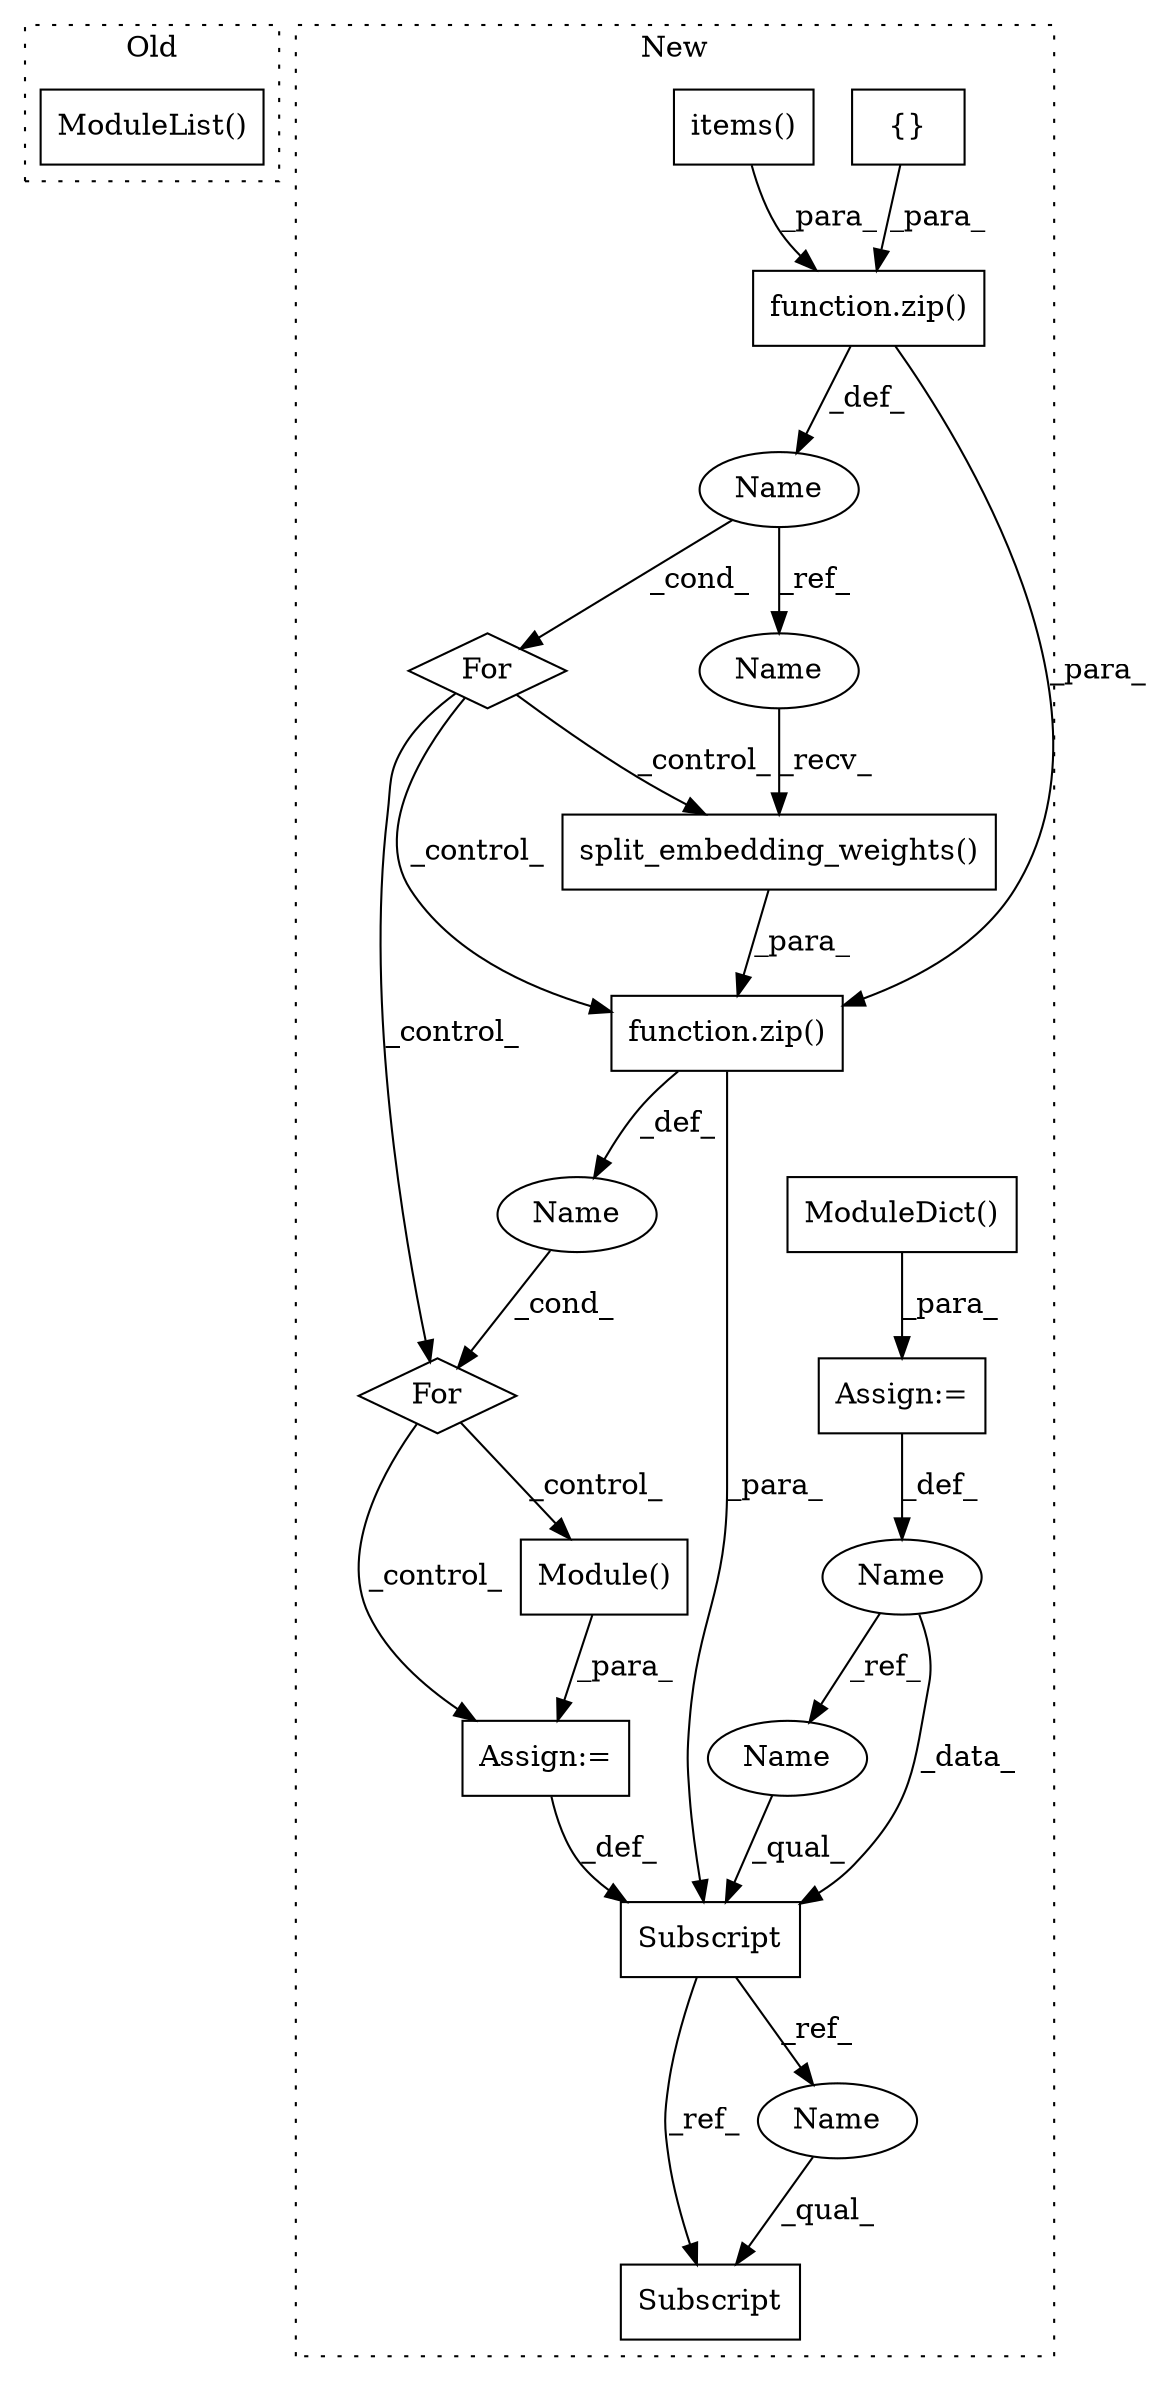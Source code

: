 digraph G {
subgraph cluster0 {
1 [label="ModuleList()" a="75" s="6481" l="15" shape="box"];
label = "Old";
style="dotted";
}
subgraph cluster1 {
2 [label="Subscript" a="63" s="9088,0" l="42,0" shape="box"];
3 [label="Assign:=" a="68" s="9130" l="3" shape="box"];
4 [label="Name" a="87" s="8748" l="19" shape="ellipse"];
5 [label="For" a="107" s="8809,8916" l="4,14" shape="diamond"];
6 [label="ModuleDict()" a="75" s="8785" l="15" shape="box"];
7 [label="Subscript" a="63" s="9463,0" l="42,0" shape="box"];
8 [label="Name" a="87" s="8829" l="10" shape="ellipse"];
9 [label="Module()" a="75" s="9133" l="17" shape="box"];
10 [label="Assign:=" a="68" s="8767" l="18" shape="box"];
11 [label="{}" a="59" s="6592,6592" l="2,1" shape="box"];
12 [label="items()" a="75" s="8860" l="27" shape="box"];
13 [label="Name" a="87" s="8934" l="16" shape="ellipse"];
14 [label="split_embedding_weights()" a="75" s="8996" l="60" shape="box"];
15 [label="function.zip()" a="75" s="8967,9056" l="21,14" shape="box"];
16 [label="For" a="107" s="8930,9070" l="4,18" shape="diamond"];
17 [label="function.zip()" a="75" s="8843,8906" l="17,10" shape="box"];
18 [label="Name" a="87" s="9088" l="19" shape="ellipse"];
19 [label="Name" a="87" s="9463" l="19" shape="ellipse"];
20 [label="Name" a="87" s="8996" l="10" shape="ellipse"];
label = "New";
style="dotted";
}
2 -> 7 [label="_ref_"];
2 -> 19 [label="_ref_"];
3 -> 2 [label="_def_"];
4 -> 18 [label="_ref_"];
4 -> 2 [label="_data_"];
5 -> 14 [label="_control_"];
5 -> 15 [label="_control_"];
5 -> 16 [label="_control_"];
6 -> 10 [label="_para_"];
8 -> 20 [label="_ref_"];
8 -> 5 [label="_cond_"];
9 -> 3 [label="_para_"];
10 -> 4 [label="_def_"];
11 -> 17 [label="_para_"];
12 -> 17 [label="_para_"];
13 -> 16 [label="_cond_"];
14 -> 15 [label="_para_"];
15 -> 13 [label="_def_"];
15 -> 2 [label="_para_"];
16 -> 9 [label="_control_"];
16 -> 3 [label="_control_"];
17 -> 15 [label="_para_"];
17 -> 8 [label="_def_"];
18 -> 2 [label="_qual_"];
19 -> 7 [label="_qual_"];
20 -> 14 [label="_recv_"];
}